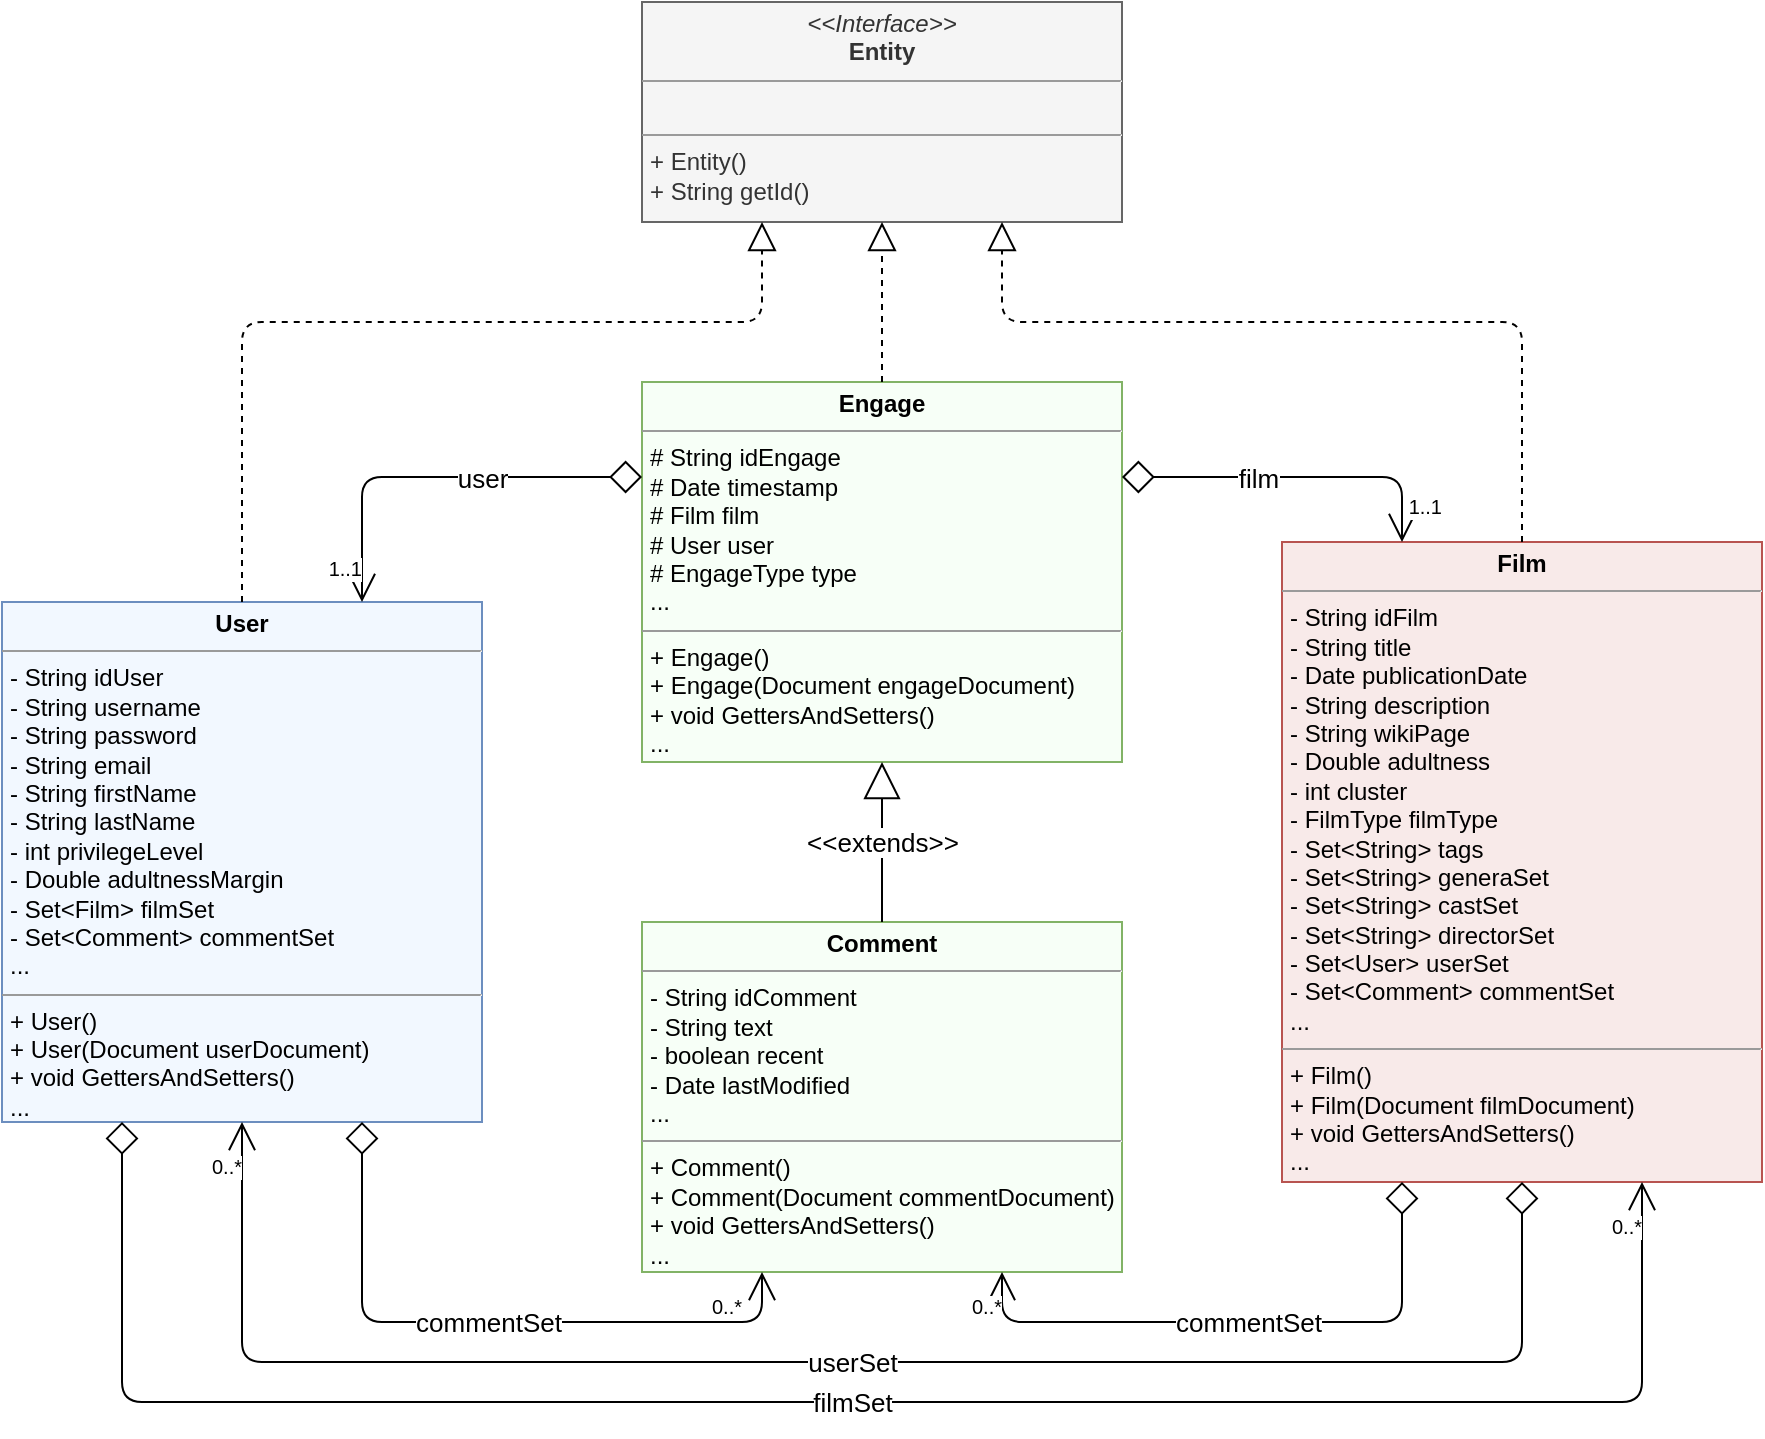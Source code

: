 <mxfile version="12.1.0" type="device" pages="1"><diagram id="BbvuW23b8s510joW4BoM" name="Pagina-1"><mxGraphModel dx="1223" dy="916" grid="1" gridSize="10" guides="1" tooltips="1" connect="1" arrows="1" fold="1" page="1" pageScale="1" pageWidth="827" pageHeight="1169" math="0" shadow="0"><root><mxCell id="0"/><mxCell id="1" parent="0"/><mxCell id="Ex82DiYXbZGQmGIbP5gN-15" value="&lt;p style=&quot;margin: 0px ; margin-top: 4px ; text-align: center&quot;&gt;&lt;b&gt;User&lt;/b&gt;&lt;/p&gt;&lt;hr size=&quot;1&quot;&gt;&lt;p style=&quot;margin: 0px ; margin-left: 4px&quot;&gt;- String idUser&lt;br&gt;- String username&lt;/p&gt;&lt;p style=&quot;margin: 0px ; margin-left: 4px&quot;&gt;- String password&lt;br&gt;&lt;/p&gt;&lt;p style=&quot;margin: 0px ; margin-left: 4px&quot;&gt;-&amp;nbsp;String email&lt;/p&gt;&lt;p style=&quot;margin: 0px ; margin-left: 4px&quot;&gt;-&amp;nbsp;String firstName&lt;/p&gt;&lt;p style=&quot;margin: 0px ; margin-left: 4px&quot;&gt;- String lastName&lt;/p&gt;&lt;p style=&quot;margin: 0px ; margin-left: 4px&quot;&gt;-&amp;nbsp;int privilegeLevel&lt;/p&gt;&lt;p style=&quot;margin: 0px ; margin-left: 4px&quot;&gt;-&amp;nbsp;Double adultnessMargin&lt;/p&gt;&lt;p style=&quot;margin: 0px ; margin-left: 4px&quot;&gt;-&amp;nbsp;Set&amp;lt;Film&amp;gt; filmSet&lt;/p&gt;&lt;p style=&quot;margin: 0px ; margin-left: 4px&quot;&gt;-&amp;nbsp;Set&amp;lt;Comment&amp;gt; commentSet&lt;/p&gt;&lt;p style=&quot;margin: 0px ; margin-left: 4px&quot;&gt;...&lt;/p&gt;&lt;hr size=&quot;1&quot;&gt;&lt;p style=&quot;margin: 0px ; margin-left: 4px&quot;&gt;+ User()&lt;/p&gt;&lt;p style=&quot;margin: 0px ; margin-left: 4px&quot;&gt;+ User(Document userDocument)&lt;/p&gt;&lt;p style=&quot;margin: 0px ; margin-left: 4px&quot;&gt;+&amp;nbsp;void GettersAndSetters()&lt;/p&gt;&lt;p style=&quot;margin: 0px ; margin-left: 4px&quot;&gt;...&lt;/p&gt;" style="verticalAlign=top;align=left;overflow=fill;fontSize=12;fontFamily=Helvetica;html=1;fillColor=#F2F8FF;strokeColor=#6c8ebf;" vertex="1" parent="1"><mxGeometry x="80" y="720" width="240" height="260" as="geometry"/></mxCell><mxCell id="Ex82DiYXbZGQmGIbP5gN-16" value="&lt;p style=&quot;margin: 0px ; margin-top: 4px ; text-align: center&quot;&gt;&lt;b&gt;Engage&lt;/b&gt;&lt;/p&gt;&lt;hr size=&quot;1&quot;&gt;&lt;p style=&quot;margin: 0px ; margin-left: 4px&quot;&gt;# String idEngage&lt;br&gt;#&amp;nbsp;Date timestamp&lt;/p&gt;&lt;p style=&quot;margin: 0px ; margin-left: 4px&quot;&gt;#&amp;nbsp;Film film&lt;br&gt;&lt;/p&gt;&lt;p style=&quot;margin: 0px ; margin-left: 4px&quot;&gt;#&amp;nbsp;User user&lt;/p&gt;&lt;p style=&quot;margin: 0px ; margin-left: 4px&quot;&gt;#&amp;nbsp;EngageType type&lt;/p&gt;&lt;p style=&quot;margin: 0px ; margin-left: 4px&quot;&gt;...&lt;/p&gt;&lt;hr size=&quot;1&quot;&gt;&lt;p style=&quot;margin: 0px ; margin-left: 4px&quot;&gt;+ Engage()&lt;/p&gt;&lt;p style=&quot;margin: 0px ; margin-left: 4px&quot;&gt;+ Engage(Document engageDocument)&lt;/p&gt;&lt;p style=&quot;margin: 0px ; margin-left: 4px&quot;&gt;+&amp;nbsp;void GettersAndSetters()&lt;/p&gt;&lt;p style=&quot;margin: 0px ; margin-left: 4px&quot;&gt;...&lt;/p&gt;" style="verticalAlign=top;align=left;overflow=fill;fontSize=12;fontFamily=Helvetica;html=1;fillColor=#F7FFF7;strokeColor=#82b366;" vertex="1" parent="1"><mxGeometry x="400" y="610" width="240" height="190" as="geometry"/></mxCell><mxCell id="Ex82DiYXbZGQmGIbP5gN-18" value="&lt;p style=&quot;margin: 0px ; margin-top: 4px ; text-align: center&quot;&gt;&lt;i&gt;&amp;lt;&amp;lt;Interface&amp;gt;&amp;gt;&lt;/i&gt;&lt;br&gt;&lt;b&gt;Entity&lt;/b&gt;&lt;/p&gt;&lt;hr size=&quot;1&quot;&gt;&lt;p style=&quot;margin: 0px ; margin-left: 4px&quot;&gt;&lt;br&gt;&lt;/p&gt;&lt;hr size=&quot;1&quot;&gt;&lt;p style=&quot;margin: 0px ; margin-left: 4px&quot;&gt;+ Entity()&lt;/p&gt;&lt;p style=&quot;margin: 0px ; margin-left: 4px&quot;&gt;+&amp;nbsp;String getId()&lt;/p&gt;" style="verticalAlign=top;align=left;overflow=fill;fontSize=12;fontFamily=Helvetica;html=1;fillColor=#f5f5f5;strokeColor=#666666;fontColor=#333333;" vertex="1" parent="1"><mxGeometry x="400" y="420" width="240" height="110" as="geometry"/></mxCell><mxCell id="Ex82DiYXbZGQmGIbP5gN-20" value="&lt;p style=&quot;margin: 0px ; margin-top: 4px ; text-align: center&quot;&gt;&lt;b&gt;Comment&lt;/b&gt;&lt;/p&gt;&lt;hr size=&quot;1&quot;&gt;&lt;p style=&quot;margin: 0px ; margin-left: 4px&quot;&gt;- String idComment&lt;br&gt;- String text&lt;/p&gt;&lt;p style=&quot;margin: 0px ; margin-left: 4px&quot;&gt;- boolean recent&lt;br&gt;&lt;/p&gt;&lt;p style=&quot;margin: 0px ; margin-left: 4px&quot;&gt;-&amp;nbsp;Date lastModified&lt;/p&gt;&lt;p style=&quot;margin: 0px ; margin-left: 4px&quot;&gt;...&lt;/p&gt;&lt;hr size=&quot;1&quot;&gt;&lt;p style=&quot;margin: 0px ; margin-left: 4px&quot;&gt;+ Comment()&lt;/p&gt;&lt;p style=&quot;margin: 0px ; margin-left: 4px&quot;&gt;+ Comment(Document commentDocument)&lt;/p&gt;&lt;p style=&quot;margin: 0px ; margin-left: 4px&quot;&gt;+&amp;nbsp;void GettersAndSetters()&lt;/p&gt;&lt;p style=&quot;margin: 0px ; margin-left: 4px&quot;&gt;...&lt;/p&gt;" style="verticalAlign=top;align=left;overflow=fill;fontSize=12;fontFamily=Helvetica;html=1;fillColor=#F7FFF7;strokeColor=#82b366;" vertex="1" parent="1"><mxGeometry x="400" y="880" width="240" height="175" as="geometry"/></mxCell><mxCell id="Ex82DiYXbZGQmGIbP5gN-21" value="&lt;p style=&quot;margin: 0px ; margin-top: 4px ; text-align: center&quot;&gt;&lt;b&gt;Film&lt;/b&gt;&lt;/p&gt;&lt;hr size=&quot;1&quot;&gt;&lt;p style=&quot;margin: 0px ; margin-left: 4px&quot;&gt;- String idFilm&lt;br&gt;- String title&lt;/p&gt;&lt;p style=&quot;margin: 0px ; margin-left: 4px&quot;&gt;- Date publicationDate&lt;br&gt;&lt;/p&gt;&lt;p style=&quot;margin: 0px ; margin-left: 4px&quot;&gt;-&amp;nbsp;String description&lt;/p&gt;&lt;p style=&quot;margin: 0px ; margin-left: 4px&quot;&gt;-&amp;nbsp;String wikiPage&lt;/p&gt;&lt;p style=&quot;margin: 0px ; margin-left: 4px&quot;&gt;- Double adultness&lt;/p&gt;&lt;p style=&quot;margin: 0px ; margin-left: 4px&quot;&gt;-&amp;nbsp;int cluster&lt;/p&gt;&lt;p style=&quot;margin: 0px ; margin-left: 4px&quot;&gt;-&amp;nbsp;FilmType filmType&lt;/p&gt;&lt;p style=&quot;margin: 0px ; margin-left: 4px&quot;&gt;-&amp;nbsp;Set&amp;lt;String&amp;gt; tags&lt;/p&gt;&lt;p style=&quot;margin: 0px ; margin-left: 4px&quot;&gt;-&amp;nbsp;Set&amp;lt;String&amp;gt; generaSet&lt;/p&gt;&lt;p style=&quot;margin: 0px ; margin-left: 4px&quot;&gt;- Set&amp;lt;String&amp;gt; castSet&lt;/p&gt;&lt;p style=&quot;margin: 0px ; margin-left: 4px&quot;&gt;-&amp;nbsp;Set&amp;lt;String&amp;gt; directorSet&lt;/p&gt;&lt;p style=&quot;margin: 0px ; margin-left: 4px&quot;&gt;-&amp;nbsp;Set&amp;lt;User&amp;gt; userSet&lt;/p&gt;&lt;p style=&quot;margin: 0px ; margin-left: 4px&quot;&gt;-&amp;nbsp;Set&amp;lt;Comment&amp;gt; commentSet&lt;/p&gt;&lt;p style=&quot;margin: 0px ; margin-left: 4px&quot;&gt;...&lt;/p&gt;&lt;hr size=&quot;1&quot;&gt;&lt;p style=&quot;margin: 0px ; margin-left: 4px&quot;&gt;+ Film()&lt;/p&gt;&lt;p style=&quot;margin: 0px ; margin-left: 4px&quot;&gt;+ Film(Document filmDocument)&lt;/p&gt;&lt;p style=&quot;margin: 0px ; margin-left: 4px&quot;&gt;+&amp;nbsp;void GettersAndSetters()&lt;/p&gt;&lt;p style=&quot;margin: 0px ; margin-left: 4px&quot;&gt;...&lt;/p&gt;" style="verticalAlign=top;align=left;overflow=fill;fontSize=12;fontFamily=Helvetica;html=1;fillColor=#F8EAE9;strokeColor=#b85450;gradientColor=none;gradientDirection=west;" vertex="1" parent="1"><mxGeometry x="720" y="690" width="240" height="320" as="geometry"/></mxCell><mxCell id="Ex82DiYXbZGQmGIbP5gN-22" value="&amp;lt;&amp;lt;extends&amp;gt;&amp;gt;" style="endArrow=block;endSize=16;endFill=0;html=1;fontSize=13;exitX=0.5;exitY=0;exitDx=0;exitDy=0;" edge="1" parent="1" source="Ex82DiYXbZGQmGIbP5gN-20" target="Ex82DiYXbZGQmGIbP5gN-16"><mxGeometry width="160" relative="1" as="geometry"><mxPoint x="290" y="1080" as="sourcePoint"/><mxPoint x="450" y="1080" as="targetPoint"/></mxGeometry></mxCell><mxCell id="Ex82DiYXbZGQmGIbP5gN-24" value="" style="endArrow=block;dashed=1;endFill=0;endSize=12;html=1;fontSize=13;exitX=0.5;exitY=0;exitDx=0;exitDy=0;entryX=0.5;entryY=1;entryDx=0;entryDy=0;" edge="1" parent="1" source="Ex82DiYXbZGQmGIbP5gN-16" target="Ex82DiYXbZGQmGIbP5gN-18"><mxGeometry width="160" relative="1" as="geometry"><mxPoint x="320" y="1080" as="sourcePoint"/><mxPoint x="480" y="1080" as="targetPoint"/></mxGeometry></mxCell><mxCell id="Ex82DiYXbZGQmGIbP5gN-26" value="" style="endArrow=block;dashed=1;endFill=0;endSize=12;html=1;fontSize=13;exitX=0.5;exitY=0;exitDx=0;exitDy=0;entryX=0.75;entryY=1;entryDx=0;entryDy=0;" edge="1" parent="1" source="Ex82DiYXbZGQmGIbP5gN-21" target="Ex82DiYXbZGQmGIbP5gN-18"><mxGeometry width="160" relative="1" as="geometry"><mxPoint x="530" y="620" as="sourcePoint"/><mxPoint x="530" y="540" as="targetPoint"/><Array as="points"><mxPoint x="840" y="580"/><mxPoint x="580" y="580"/></Array></mxGeometry></mxCell><mxCell id="Ex82DiYXbZGQmGIbP5gN-28" value="" style="endArrow=block;dashed=1;endFill=0;endSize=12;html=1;fontSize=13;exitX=0.5;exitY=0;exitDx=0;exitDy=0;entryX=0.25;entryY=1;entryDx=0;entryDy=0;" edge="1" parent="1" source="Ex82DiYXbZGQmGIbP5gN-15" target="Ex82DiYXbZGQmGIbP5gN-18"><mxGeometry width="160" relative="1" as="geometry"><mxPoint x="850" y="700" as="sourcePoint"/><mxPoint x="590" y="540" as="targetPoint"/><Array as="points"><mxPoint x="200" y="580"/><mxPoint x="460" y="580"/></Array></mxGeometry></mxCell><mxCell id="Ex82DiYXbZGQmGIbP5gN-29" value="commentSet" style="endArrow=open;html=1;endSize=12;startArrow=diamond;startSize=14;startFill=0;edgeStyle=orthogonalEdgeStyle;fontSize=13;exitX=0.75;exitY=1;exitDx=0;exitDy=0;entryX=0.25;entryY=1;entryDx=0;entryDy=0;" edge="1" parent="1" source="Ex82DiYXbZGQmGIbP5gN-15" target="Ex82DiYXbZGQmGIbP5gN-20"><mxGeometry relative="1" as="geometry"><mxPoint x="80" y="1080" as="sourcePoint"/><mxPoint x="240" y="1080" as="targetPoint"/><Array as="points"><mxPoint x="260" y="1080"/><mxPoint x="460" y="1080"/></Array></mxGeometry></mxCell><mxCell id="Ex82DiYXbZGQmGIbP5gN-30" value="" style="resizable=0;html=1;align=left;verticalAlign=top;labelBackgroundColor=#ffffff;fontSize=10;" connectable="0" vertex="1" parent="Ex82DiYXbZGQmGIbP5gN-29"><mxGeometry x="-1" relative="1" as="geometry"/></mxCell><mxCell id="Ex82DiYXbZGQmGIbP5gN-31" value="0..*" style="resizable=0;html=1;align=right;verticalAlign=top;labelBackgroundColor=#ffffff;fontSize=10;" connectable="0" vertex="1" parent="Ex82DiYXbZGQmGIbP5gN-29"><mxGeometry x="1" relative="1" as="geometry"><mxPoint x="-10" y="5" as="offset"/></mxGeometry></mxCell><mxCell id="Ex82DiYXbZGQmGIbP5gN-32" value="commentSet" style="endArrow=open;html=1;endSize=12;startArrow=diamond;startSize=14;startFill=0;edgeStyle=orthogonalEdgeStyle;fontSize=13;exitX=0.25;exitY=1;exitDx=0;exitDy=0;entryX=0.75;entryY=1;entryDx=0;entryDy=0;" edge="1" parent="1" source="Ex82DiYXbZGQmGIbP5gN-21" target="Ex82DiYXbZGQmGIbP5gN-20"><mxGeometry relative="1" as="geometry"><mxPoint x="600" y="1120.5" as="sourcePoint"/><mxPoint x="800" y="1153" as="targetPoint"/><Array as="points"><mxPoint x="780" y="1080"/><mxPoint x="580" y="1080"/></Array></mxGeometry></mxCell><mxCell id="Ex82DiYXbZGQmGIbP5gN-33" value="" style="resizable=0;html=1;align=left;verticalAlign=top;labelBackgroundColor=#ffffff;fontSize=10;" connectable="0" vertex="1" parent="Ex82DiYXbZGQmGIbP5gN-32"><mxGeometry x="-1" relative="1" as="geometry"/></mxCell><mxCell id="Ex82DiYXbZGQmGIbP5gN-34" value="0..*" style="resizable=0;html=1;align=right;verticalAlign=top;labelBackgroundColor=#ffffff;fontSize=10;" connectable="0" vertex="1" parent="Ex82DiYXbZGQmGIbP5gN-32"><mxGeometry x="1" relative="1" as="geometry"><mxPoint y="5" as="offset"/></mxGeometry></mxCell><mxCell id="Ex82DiYXbZGQmGIbP5gN-35" value="userSet" style="endArrow=open;html=1;endSize=12;startArrow=diamond;startSize=14;startFill=0;edgeStyle=orthogonalEdgeStyle;fontSize=13;exitX=0.5;exitY=1;exitDx=0;exitDy=0;entryX=0.5;entryY=1;entryDx=0;entryDy=0;" edge="1" parent="1" source="Ex82DiYXbZGQmGIbP5gN-21" target="Ex82DiYXbZGQmGIbP5gN-15"><mxGeometry relative="1" as="geometry"><mxPoint x="790.333" y="1020" as="sourcePoint"/><mxPoint x="590.333" y="1065" as="targetPoint"/><Array as="points"><mxPoint x="840" y="1100"/><mxPoint x="200" y="1100"/></Array></mxGeometry></mxCell><mxCell id="Ex82DiYXbZGQmGIbP5gN-36" value="" style="resizable=0;html=1;align=left;verticalAlign=top;labelBackgroundColor=#ffffff;fontSize=10;" connectable="0" vertex="1" parent="Ex82DiYXbZGQmGIbP5gN-35"><mxGeometry x="-1" relative="1" as="geometry"/></mxCell><mxCell id="Ex82DiYXbZGQmGIbP5gN-37" value="0..*" style="resizable=0;html=1;align=right;verticalAlign=top;labelBackgroundColor=#ffffff;fontSize=10;" connectable="0" vertex="1" parent="Ex82DiYXbZGQmGIbP5gN-35"><mxGeometry x="1" relative="1" as="geometry"><mxPoint y="9.5" as="offset"/></mxGeometry></mxCell><mxCell id="Ex82DiYXbZGQmGIbP5gN-38" value="filmSet" style="endArrow=open;html=1;endSize=12;startArrow=diamond;startSize=14;startFill=0;edgeStyle=orthogonalEdgeStyle;fontSize=13;entryX=0.75;entryY=1;entryDx=0;entryDy=0;exitX=0.25;exitY=1;exitDx=0;exitDy=0;" edge="1" parent="1" source="Ex82DiYXbZGQmGIbP5gN-15" target="Ex82DiYXbZGQmGIbP5gN-21"><mxGeometry relative="1" as="geometry"><mxPoint x="870" y="1120" as="sourcePoint"/><mxPoint x="1170" y="1100" as="targetPoint"/><Array as="points"><mxPoint x="140" y="1120"/><mxPoint x="900" y="1120"/></Array></mxGeometry></mxCell><mxCell id="Ex82DiYXbZGQmGIbP5gN-39" value="" style="resizable=0;html=1;align=left;verticalAlign=top;labelBackgroundColor=#ffffff;fontSize=10;" connectable="0" vertex="1" parent="Ex82DiYXbZGQmGIbP5gN-38"><mxGeometry x="-1" relative="1" as="geometry"/></mxCell><mxCell id="Ex82DiYXbZGQmGIbP5gN-40" value="0..*" style="resizable=0;html=1;align=right;verticalAlign=top;labelBackgroundColor=#ffffff;fontSize=10;" connectable="0" vertex="1" parent="Ex82DiYXbZGQmGIbP5gN-38"><mxGeometry x="1" relative="1" as="geometry"><mxPoint y="10" as="offset"/></mxGeometry></mxCell><mxCell id="Ex82DiYXbZGQmGIbP5gN-41" value="user" style="endArrow=open;html=1;endSize=12;startArrow=diamond;startSize=14;startFill=0;edgeStyle=orthogonalEdgeStyle;fontSize=13;entryX=0.75;entryY=0;entryDx=0;entryDy=0;exitX=0;exitY=0.25;exitDx=0;exitDy=0;" edge="1" parent="1" source="Ex82DiYXbZGQmGIbP5gN-16" target="Ex82DiYXbZGQmGIbP5gN-15"><mxGeometry x="-0.209" relative="1" as="geometry"><mxPoint x="380" y="705" as="sourcePoint"/><mxPoint x="470" y="1066" as="targetPoint"/><mxPoint as="offset"/></mxGeometry></mxCell><mxCell id="Ex82DiYXbZGQmGIbP5gN-42" value="" style="resizable=0;html=1;align=left;verticalAlign=top;labelBackgroundColor=#ffffff;fontSize=10;" connectable="0" vertex="1" parent="Ex82DiYXbZGQmGIbP5gN-41"><mxGeometry x="-1" relative="1" as="geometry"/></mxCell><mxCell id="Ex82DiYXbZGQmGIbP5gN-43" value="1..1" style="resizable=0;html=1;align=right;verticalAlign=top;labelBackgroundColor=#ffffff;fontSize=10;" connectable="0" vertex="1" parent="Ex82DiYXbZGQmGIbP5gN-41"><mxGeometry x="1" relative="1" as="geometry"><mxPoint y="-29.5" as="offset"/></mxGeometry></mxCell><mxCell id="Ex82DiYXbZGQmGIbP5gN-45" value="film" style="endArrow=open;html=1;endSize=12;startArrow=diamond;startSize=14;startFill=0;edgeStyle=orthogonalEdgeStyle;fontSize=13;exitX=1;exitY=0.25;exitDx=0;exitDy=0;entryX=0.25;entryY=0;entryDx=0;entryDy=0;" edge="1" parent="1" source="Ex82DiYXbZGQmGIbP5gN-16" target="Ex82DiYXbZGQmGIbP5gN-21"><mxGeometry x="-0.209" relative="1" as="geometry"><mxPoint x="409.667" y="666.667" as="sourcePoint"/><mxPoint x="710" y="670" as="targetPoint"/><mxPoint as="offset"/></mxGeometry></mxCell><mxCell id="Ex82DiYXbZGQmGIbP5gN-46" value="" style="resizable=0;html=1;align=left;verticalAlign=top;labelBackgroundColor=#ffffff;fontSize=10;" connectable="0" vertex="1" parent="Ex82DiYXbZGQmGIbP5gN-45"><mxGeometry x="-1" relative="1" as="geometry"/></mxCell><mxCell id="Ex82DiYXbZGQmGIbP5gN-47" value="1..1" style="resizable=0;html=1;align=right;verticalAlign=top;labelBackgroundColor=#ffffff;fontSize=10;direction=south;" connectable="0" vertex="1" parent="Ex82DiYXbZGQmGIbP5gN-45"><mxGeometry x="1" relative="1" as="geometry"><mxPoint x="20" y="-30.5" as="offset"/></mxGeometry></mxCell></root></mxGraphModel></diagram></mxfile>